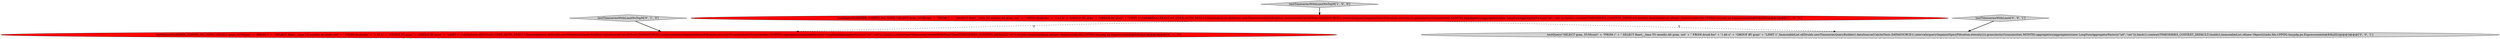 digraph {
1 [style = filled, label = "testQuery(PLANNER_CONFIG_NO_TOPN,\"SELECT gran, SUM(cnt)\" + \"FROM (\" + \" SELECT floor(__time TO month) AS gran, cnt\" + \" FROM druid.foo\" + \") AS x\" + \"GROUP BY gran\" + \"ORDER BY gran\" + \"LIMIT 1\",CalciteTests.REGULAR_USER_AUTH_RESULT,ImmutableList.of(Druids.newTimeseriesQueryBuilder().dataSource(CalciteTests.DATASOURCE1).intervals(querySegmentSpec(Filtration.eternity())).granularity(Granularities.MONTH).aggregators(aggregators(new LongSumAggregatorFactory(\"a0\",\"cnt\"))).limit(1).context(TIMESERIES_CONTEXT_DEFAULT).build()),ImmutableList.of(new Object((((edu.fdu.CPPDG.tinypdg.pe.ExpressionInfo@93b268))@@@3@@@['1', '0', '0']", fillcolor = red, shape = ellipse image = "AAA1AAABBB1BBB"];
2 [style = filled, label = "testQuery(PLANNER_CONFIG_NO_TOPN,\"SELECT gran, SUM(cnt)\" + \"FROM (\" + \" SELECT floor(__time TO month) AS gran, cnt\" + \" FROM druid.foo\" + \") AS x\" + \"GROUP BY gran\" + \"ORDER BY gran\" + \"LIMIT 1\",CalciteTests.REGULAR_USER_AUTH_RESULT,ImmutableList.of(Druids.newTimeseriesQueryBuilder().dataSource(CalciteTests.DATASOURCE1).intervals(querySegmentSpec(Filtration.eternity())).granularity(Granularities.MONTH).aggregators(aggregators(new LongSumAggregatorFactory(\"a0\",\"cnt\"))).limit(1).context(getTimeseriesContextWithFloorTime(TIMESERIES_CONTEXT_DEFAULT,\"d0\")).build()),ImmutableList.of(new Object((((edu.fdu.CPPDG.tinypdg.pe.ExpressionInfo@93b2b1))@@@3@@@['0', '1', '0']", fillcolor = red, shape = ellipse image = "AAA1AAABBB2BBB"];
4 [style = filled, label = "testTimeseriesWithLimit['0', '0', '1']", fillcolor = lightgray, shape = diamond image = "AAA0AAABBB3BBB"];
3 [style = filled, label = "testTimeseriesWithLimitNoTopN['0', '1', '0']", fillcolor = lightgray, shape = diamond image = "AAA0AAABBB2BBB"];
0 [style = filled, label = "testTimeseriesWithLimitNoTopN['1', '0', '0']", fillcolor = lightgray, shape = diamond image = "AAA0AAABBB1BBB"];
5 [style = filled, label = "testQuery(\"SELECT gran, SUM(cnt)\" + \"FROM (\" + \" SELECT floor(__time TO month) AS gran, cnt\" + \" FROM druid.foo\" + \") AS x\" + \"GROUP BY gran\" + \"LIMIT 1\",ImmutableList.of(Druids.newTimeseriesQueryBuilder().dataSource(CalciteTests.DATASOURCE1).intervals(querySegmentSpec(Filtration.eternity())).granularity(Granularities.MONTH).aggregators(aggregators(new LongSumAggregatorFactory(\"a0\",\"cnt\"))).limit(1).context(TIMESERIES_CONTEXT_DEFAULT).build()),ImmutableList.of(new Object((((edu.fdu.CPPDG.tinypdg.pe.ExpressionInfo@93b2f2))@@@3@@@['0', '0', '1']", fillcolor = lightgray, shape = ellipse image = "AAA0AAABBB3BBB"];
1->2 [style = dashed, label="0"];
1->5 [style = dashed, label="0"];
3->2 [style = bold, label=""];
4->5 [style = bold, label=""];
0->1 [style = bold, label=""];
}

